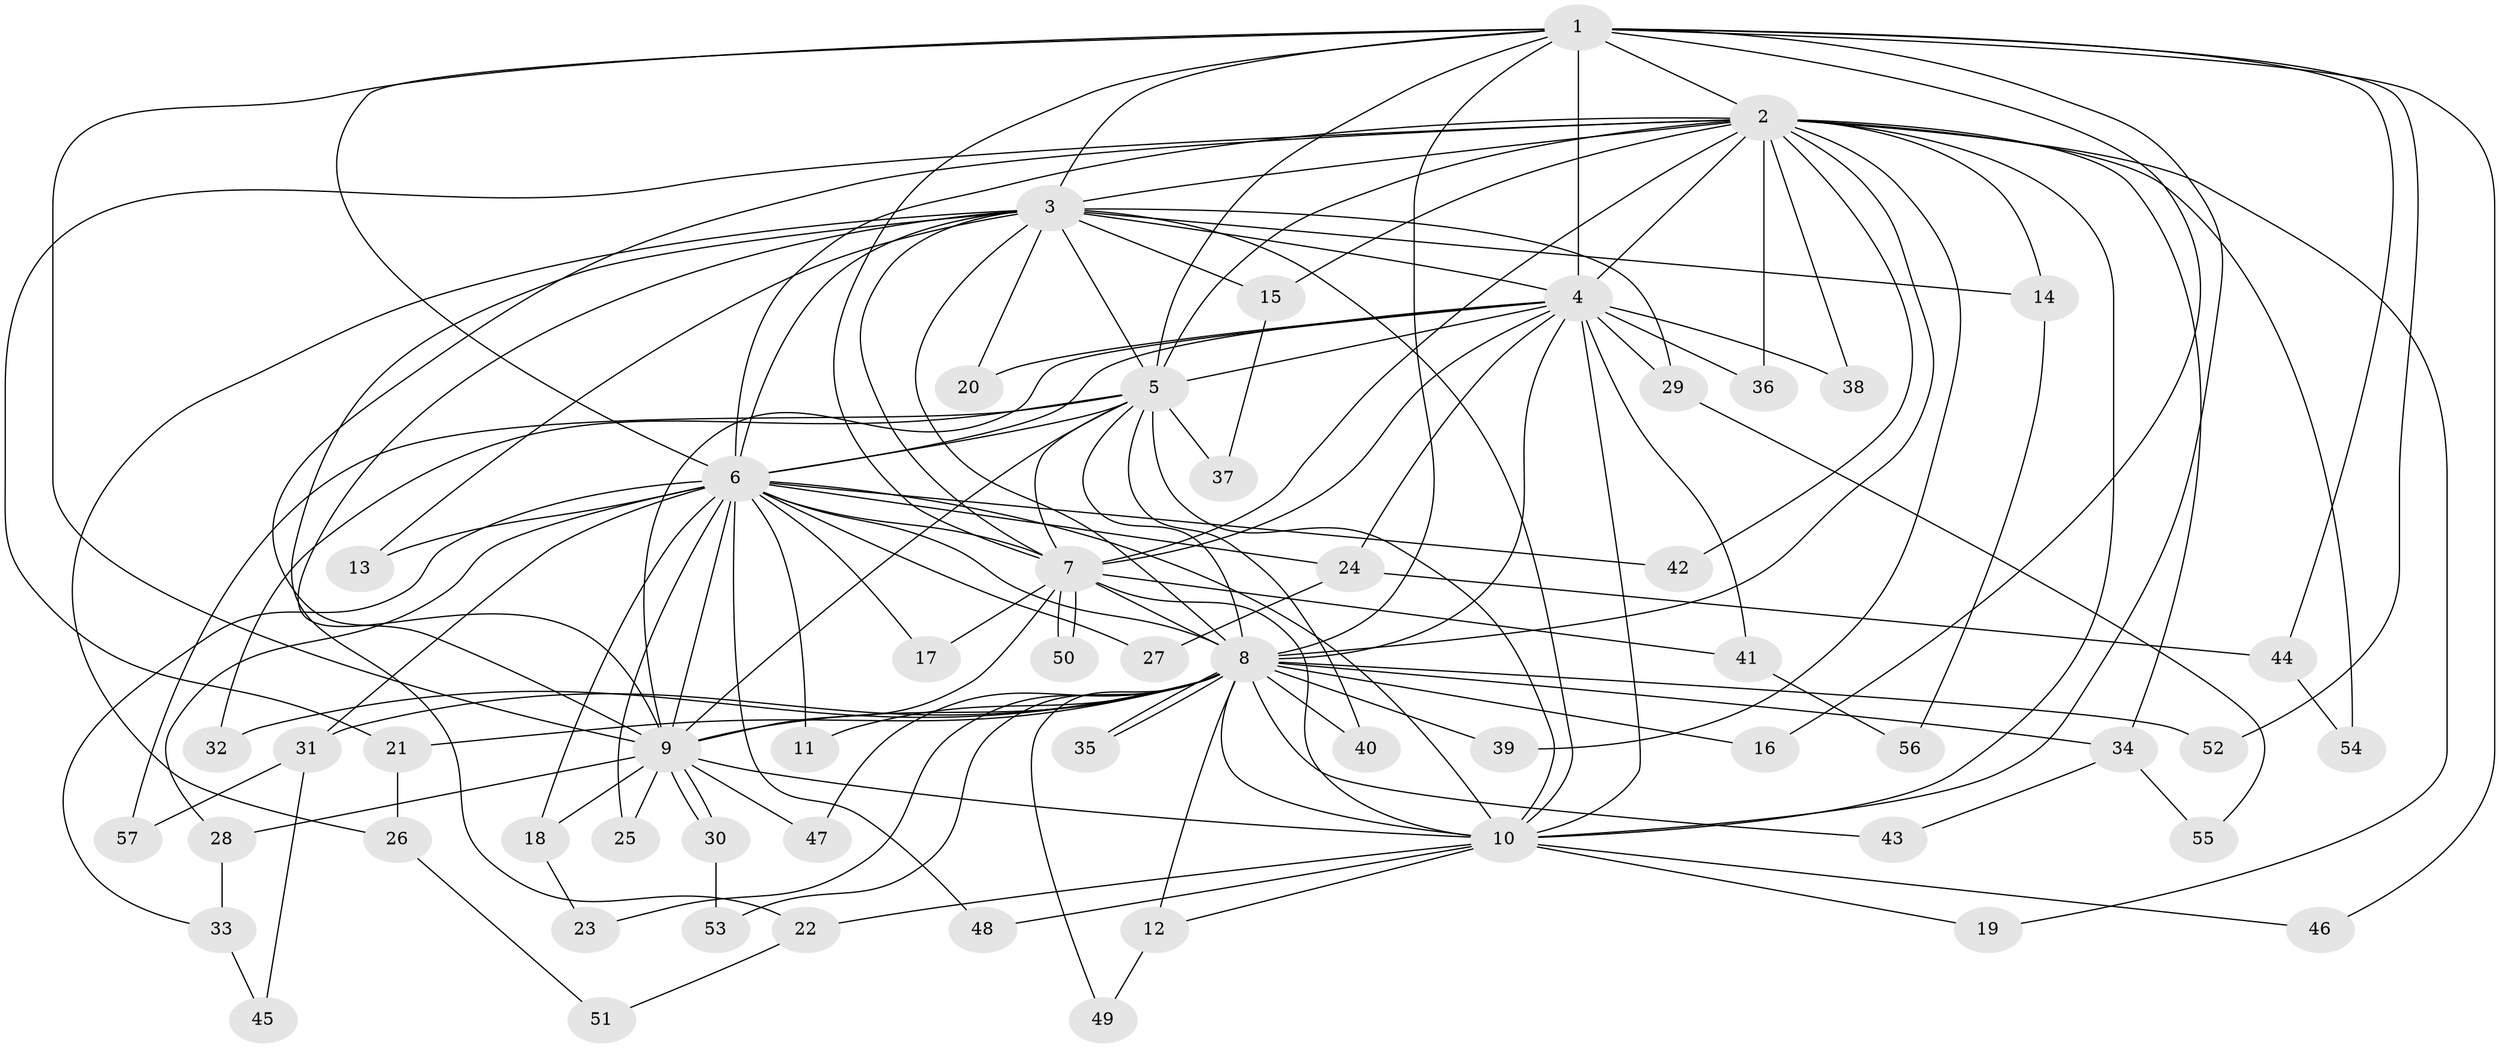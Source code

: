 // Generated by graph-tools (version 1.1) at 2025/44/03/09/25 04:44:15]
// undirected, 57 vertices, 139 edges
graph export_dot {
graph [start="1"]
  node [color=gray90,style=filled];
  1;
  2;
  3;
  4;
  5;
  6;
  7;
  8;
  9;
  10;
  11;
  12;
  13;
  14;
  15;
  16;
  17;
  18;
  19;
  20;
  21;
  22;
  23;
  24;
  25;
  26;
  27;
  28;
  29;
  30;
  31;
  32;
  33;
  34;
  35;
  36;
  37;
  38;
  39;
  40;
  41;
  42;
  43;
  44;
  45;
  46;
  47;
  48;
  49;
  50;
  51;
  52;
  53;
  54;
  55;
  56;
  57;
  1 -- 2;
  1 -- 3;
  1 -- 4;
  1 -- 5;
  1 -- 6;
  1 -- 7;
  1 -- 8;
  1 -- 9;
  1 -- 10;
  1 -- 16;
  1 -- 44;
  1 -- 46;
  1 -- 52;
  2 -- 3;
  2 -- 4;
  2 -- 5;
  2 -- 6;
  2 -- 7;
  2 -- 8;
  2 -- 9;
  2 -- 10;
  2 -- 14;
  2 -- 15;
  2 -- 19;
  2 -- 21;
  2 -- 34;
  2 -- 36;
  2 -- 38;
  2 -- 39;
  2 -- 42;
  2 -- 54;
  3 -- 4;
  3 -- 5;
  3 -- 6;
  3 -- 7;
  3 -- 8;
  3 -- 9;
  3 -- 10;
  3 -- 13;
  3 -- 14;
  3 -- 15;
  3 -- 20;
  3 -- 22;
  3 -- 26;
  3 -- 29;
  4 -- 5;
  4 -- 6;
  4 -- 7;
  4 -- 8;
  4 -- 9;
  4 -- 10;
  4 -- 20;
  4 -- 24;
  4 -- 29;
  4 -- 36;
  4 -- 38;
  4 -- 41;
  5 -- 6;
  5 -- 7;
  5 -- 8;
  5 -- 9;
  5 -- 10;
  5 -- 32;
  5 -- 37;
  5 -- 40;
  5 -- 57;
  6 -- 7;
  6 -- 8;
  6 -- 9;
  6 -- 10;
  6 -- 11;
  6 -- 13;
  6 -- 17;
  6 -- 18;
  6 -- 24;
  6 -- 25;
  6 -- 27;
  6 -- 28;
  6 -- 31;
  6 -- 33;
  6 -- 42;
  6 -- 48;
  7 -- 8;
  7 -- 9;
  7 -- 10;
  7 -- 17;
  7 -- 41;
  7 -- 50;
  7 -- 50;
  8 -- 9;
  8 -- 10;
  8 -- 11;
  8 -- 12;
  8 -- 16;
  8 -- 21;
  8 -- 23;
  8 -- 31;
  8 -- 32;
  8 -- 34;
  8 -- 35;
  8 -- 35;
  8 -- 39;
  8 -- 40;
  8 -- 43;
  8 -- 47;
  8 -- 49;
  8 -- 52;
  8 -- 53;
  9 -- 10;
  9 -- 18;
  9 -- 25;
  9 -- 28;
  9 -- 30;
  9 -- 30;
  9 -- 47;
  10 -- 12;
  10 -- 19;
  10 -- 22;
  10 -- 46;
  10 -- 48;
  12 -- 49;
  14 -- 56;
  15 -- 37;
  18 -- 23;
  21 -- 26;
  22 -- 51;
  24 -- 27;
  24 -- 44;
  26 -- 51;
  28 -- 33;
  29 -- 55;
  30 -- 53;
  31 -- 45;
  31 -- 57;
  33 -- 45;
  34 -- 43;
  34 -- 55;
  41 -- 56;
  44 -- 54;
}
